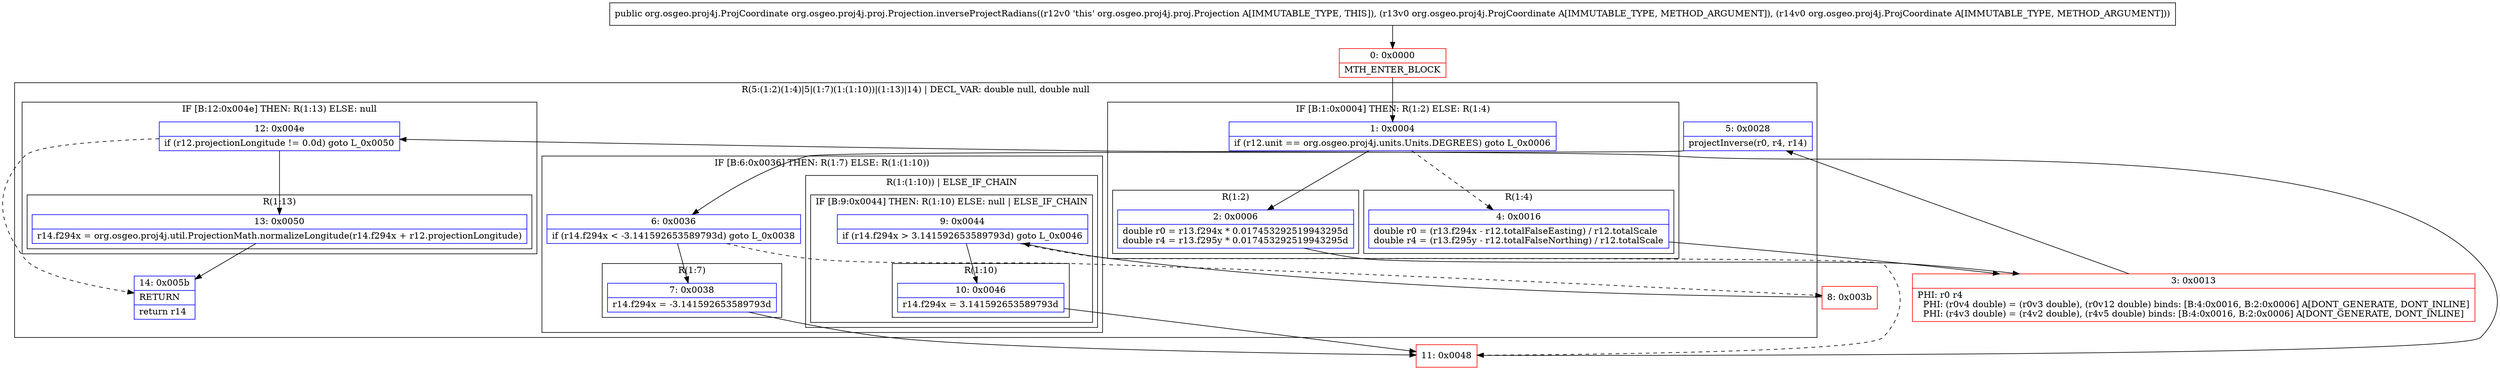 digraph "CFG fororg.osgeo.proj4j.proj.Projection.inverseProjectRadians(Lorg\/osgeo\/proj4j\/ProjCoordinate;Lorg\/osgeo\/proj4j\/ProjCoordinate;)Lorg\/osgeo\/proj4j\/ProjCoordinate;" {
subgraph cluster_Region_1286137249 {
label = "R(5:(1:2)(1:4)|5|(1:7)(1:(1:10))|(1:13)|14) | DECL_VAR: double null, double null\l";
node [shape=record,color=blue];
subgraph cluster_IfRegion_1041283792 {
label = "IF [B:1:0x0004] THEN: R(1:2) ELSE: R(1:4)";
node [shape=record,color=blue];
Node_1 [shape=record,label="{1\:\ 0x0004|if (r12.unit == org.osgeo.proj4j.units.Units.DEGREES) goto L_0x0006\l}"];
subgraph cluster_Region_2070176740 {
label = "R(1:2)";
node [shape=record,color=blue];
Node_2 [shape=record,label="{2\:\ 0x0006|double r0 = r13.f294x * 0.017453292519943295d\ldouble r4 = r13.f295y * 0.017453292519943295d\l}"];
}
subgraph cluster_Region_872927681 {
label = "R(1:4)";
node [shape=record,color=blue];
Node_4 [shape=record,label="{4\:\ 0x0016|double r0 = (r13.f294x \- r12.totalFalseEasting) \/ r12.totalScale\ldouble r4 = (r13.f295y \- r12.totalFalseNorthing) \/ r12.totalScale\l}"];
}
}
Node_5 [shape=record,label="{5\:\ 0x0028|projectInverse(r0, r4, r14)\l}"];
subgraph cluster_IfRegion_1033344412 {
label = "IF [B:6:0x0036] THEN: R(1:7) ELSE: R(1:(1:10))";
node [shape=record,color=blue];
Node_6 [shape=record,label="{6\:\ 0x0036|if (r14.f294x \< \-3.141592653589793d) goto L_0x0038\l}"];
subgraph cluster_Region_2069617801 {
label = "R(1:7)";
node [shape=record,color=blue];
Node_7 [shape=record,label="{7\:\ 0x0038|r14.f294x = \-3.141592653589793d\l}"];
}
subgraph cluster_Region_1884666798 {
label = "R(1:(1:10)) | ELSE_IF_CHAIN\l";
node [shape=record,color=blue];
subgraph cluster_IfRegion_1269324110 {
label = "IF [B:9:0x0044] THEN: R(1:10) ELSE: null | ELSE_IF_CHAIN\l";
node [shape=record,color=blue];
Node_9 [shape=record,label="{9\:\ 0x0044|if (r14.f294x \> 3.141592653589793d) goto L_0x0046\l}"];
subgraph cluster_Region_1242697426 {
label = "R(1:10)";
node [shape=record,color=blue];
Node_10 [shape=record,label="{10\:\ 0x0046|r14.f294x = 3.141592653589793d\l}"];
}
}
}
}
subgraph cluster_IfRegion_1862806669 {
label = "IF [B:12:0x004e] THEN: R(1:13) ELSE: null";
node [shape=record,color=blue];
Node_12 [shape=record,label="{12\:\ 0x004e|if (r12.projectionLongitude != 0.0d) goto L_0x0050\l}"];
subgraph cluster_Region_853373449 {
label = "R(1:13)";
node [shape=record,color=blue];
Node_13 [shape=record,label="{13\:\ 0x0050|r14.f294x = org.osgeo.proj4j.util.ProjectionMath.normalizeLongitude(r14.f294x + r12.projectionLongitude)\l}"];
}
}
Node_14 [shape=record,label="{14\:\ 0x005b|RETURN\l|return r14\l}"];
}
Node_0 [shape=record,color=red,label="{0\:\ 0x0000|MTH_ENTER_BLOCK\l}"];
Node_3 [shape=record,color=red,label="{3\:\ 0x0013|PHI: r0 r4 \l  PHI: (r0v4 double) = (r0v3 double), (r0v12 double) binds: [B:4:0x0016, B:2:0x0006] A[DONT_GENERATE, DONT_INLINE]\l  PHI: (r4v3 double) = (r4v2 double), (r4v5 double) binds: [B:4:0x0016, B:2:0x0006] A[DONT_GENERATE, DONT_INLINE]\l}"];
Node_8 [shape=record,color=red,label="{8\:\ 0x003b}"];
Node_11 [shape=record,color=red,label="{11\:\ 0x0048}"];
MethodNode[shape=record,label="{public org.osgeo.proj4j.ProjCoordinate org.osgeo.proj4j.proj.Projection.inverseProjectRadians((r12v0 'this' org.osgeo.proj4j.proj.Projection A[IMMUTABLE_TYPE, THIS]), (r13v0 org.osgeo.proj4j.ProjCoordinate A[IMMUTABLE_TYPE, METHOD_ARGUMENT]), (r14v0 org.osgeo.proj4j.ProjCoordinate A[IMMUTABLE_TYPE, METHOD_ARGUMENT])) }"];
MethodNode -> Node_0;
Node_1 -> Node_2;
Node_1 -> Node_4[style=dashed];
Node_2 -> Node_3;
Node_4 -> Node_3;
Node_5 -> Node_6;
Node_6 -> Node_7;
Node_6 -> Node_8[style=dashed];
Node_7 -> Node_11;
Node_9 -> Node_10;
Node_9 -> Node_11[style=dashed];
Node_10 -> Node_11;
Node_12 -> Node_13;
Node_12 -> Node_14[style=dashed];
Node_13 -> Node_14;
Node_0 -> Node_1;
Node_3 -> Node_5;
Node_8 -> Node_9;
Node_11 -> Node_12;
}

